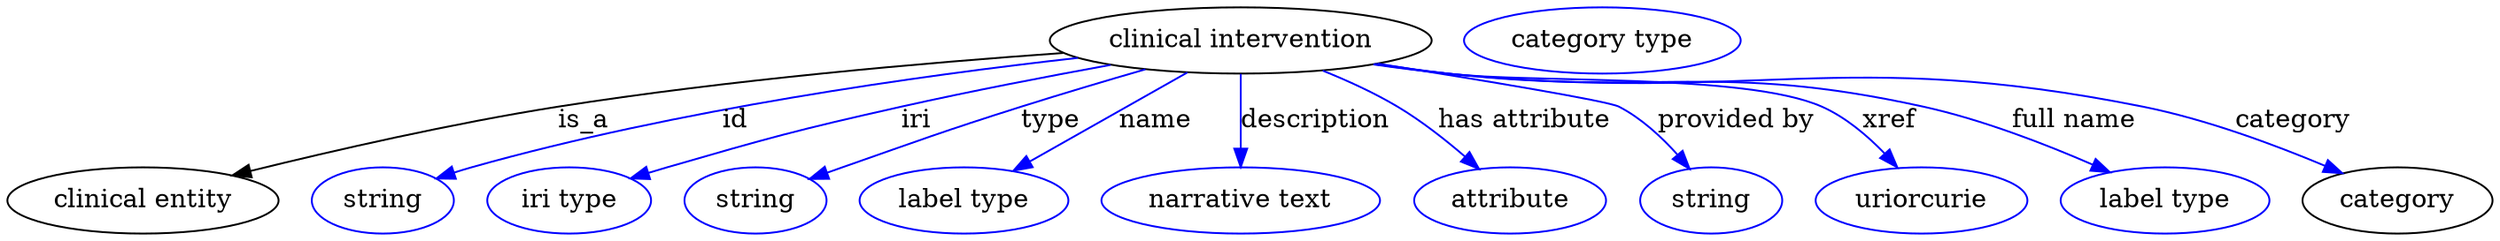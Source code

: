 digraph {
	graph [bb="0,0,1344.8,123"];
	node [label="\N"];
	"clinical intervention"	[height=0.5,
		label="clinical intervention",
		pos="668.44,105",
		width=2.8706];
	"clinical entity"	[height=0.5,
		pos="73.443,18",
		width=2.0401];
	"clinical intervention" -> "clinical entity"	[label=is_a,
		lp="312.44,61.5",
		pos="e,121.83,31.584 572.59,98.217 497.65,92.905 391.02,83.607 298.44,69 241.3,59.984 176.94,45.206 131.74,34.049"];
	id	[color=blue,
		height=0.5,
		label=string,
		pos="203.44,18",
		width=1.0652];
	"clinical intervention" -> id	[color=blue,
		label=id,
		lp="394.44,61.5",
		pos="e,232.44,29.948 580.12,95.515 494.83,85.944 362.61,67.454 251.44,36 248.34,35.121 245.14,34.148 241.95,33.124",
		style=solid];
	iri	[color=blue,
		height=0.5,
		label="iri type",
		pos="304.44,18",
		width=1.2277];
	"clinical intervention" -> iri	[color=blue,
		label=iri,
		lp="492.44,61.5",
		pos="e,338.07,29.865 597.87,91.741 563.53,85.479 521.71,77.415 484.44,69 427.98,56.251 414.07,52.03 358.44,36 354.93,34.988 351.3,33.911 \
347.66,32.81",
		style=solid];
	type	[color=blue,
		height=0.5,
		label=string,
		pos="405.44,18",
		width=1.0652];
	"clinical intervention" -> type	[color=blue,
		label=type,
		lp="565.44,61.5",
		pos="e,434.75,29.697 616.75,89.308 595.8,83.22 571.41,75.963 549.44,69 506.03,55.239 495.41,51.079 452.44,36 449.76,35.057 446.99,34.077 \
444.2,33.084",
		style=solid];
	name	[color=blue,
		height=0.5,
		label="label type",
		pos="518.44,18",
		width=1.5707];
	"clinical intervention" -> name	[color=blue,
		label=name,
		lp="622.44,61.5",
		pos="e,545.26,34.196 639.52,87.611 615.15,73.802 580.19,53.988 554.09,39.199",
		style=solid];
	description	[color=blue,
		height=0.5,
		label="narrative text",
		pos="668.44,18",
		width=2.0943];
	"clinical intervention" -> description	[color=blue,
		label=description,
		lp="708.94,61.5",
		pos="e,668.44,36.175 668.44,86.799 668.44,75.163 668.44,59.548 668.44,46.237",
		style=solid];
	"has attribute"	[color=blue,
		height=0.5,
		label=attribute,
		pos="813.44,18",
		width=1.4443];
	"clinical intervention" -> "has attribute"	[color=blue,
		label="has attribute",
		lp="822.44,61.5",
		pos="e,796.66,35.382 712.92,88.647 726.36,83.235 740.87,76.582 753.44,69 766.03,61.411 778.71,51.287 789.15,42.134",
		style=solid];
	"provided by"	[color=blue,
		height=0.5,
		label=string,
		pos="921.44,18",
		width=1.0652];
	"clinical intervention" -> "provided by"	[color=blue,
		label="provided by",
		lp="935.94,61.5",
		pos="e,909.98,35.634 742.83,92.419 799.03,83.49 867.5,72.15 873.44,69 884.96,62.897 895.32,53.012 903.44,43.635",
		style=solid];
	xref	[color=blue,
		height=0.5,
		label=uriorcurie,
		pos="1035.4,18",
		width=1.5887];
	"clinical intervention" -> xref	[color=blue,
		label=xref,
		lp="1018.9,61.5",
		pos="e,1022.6,36.021 741.55,92.238 754.49,90.346 767.85,88.516 780.44,87 825.19,81.616 941.34,87.482 982.44,69 995.19,63.269 1006.8,53.174 \
1015.9,43.548",
		style=solid];
	"full name"	[color=blue,
		height=0.5,
		label="label type",
		pos="1167.4,18",
		width=1.5707];
	"clinical intervention" -> "full name"	[color=blue,
		label="full name",
		lp="1118.9,61.5",
		pos="e,1137.8,33.339 740.93,92.124 754.06,90.223 767.64,88.418 780.44,87 894.25,74.398 925.67,93.826 1037.4,69 1069.1,61.98 1103.2,48.626 \
1128.5,37.483",
		style=solid];
	category	[height=0.5,
		pos="1293.4,18",
		width=1.4263];
	"clinical intervention" -> category	[color=blue,
		label=category,
		lp="1237.9,61.5",
		pos="e,1263.7,32.818 740.3,91.975 753.62,90.065 767.43,88.296 780.44,87 946.92,70.425 992.44,102.06 1156.4,69 1190.5,62.139 1227.4,48.277 \
1254.3,36.886",
		style=solid];
	"named thing_category"	[color=blue,
		height=0.5,
		label="category type",
		pos="864.44,105",
		width=2.0762];
}
